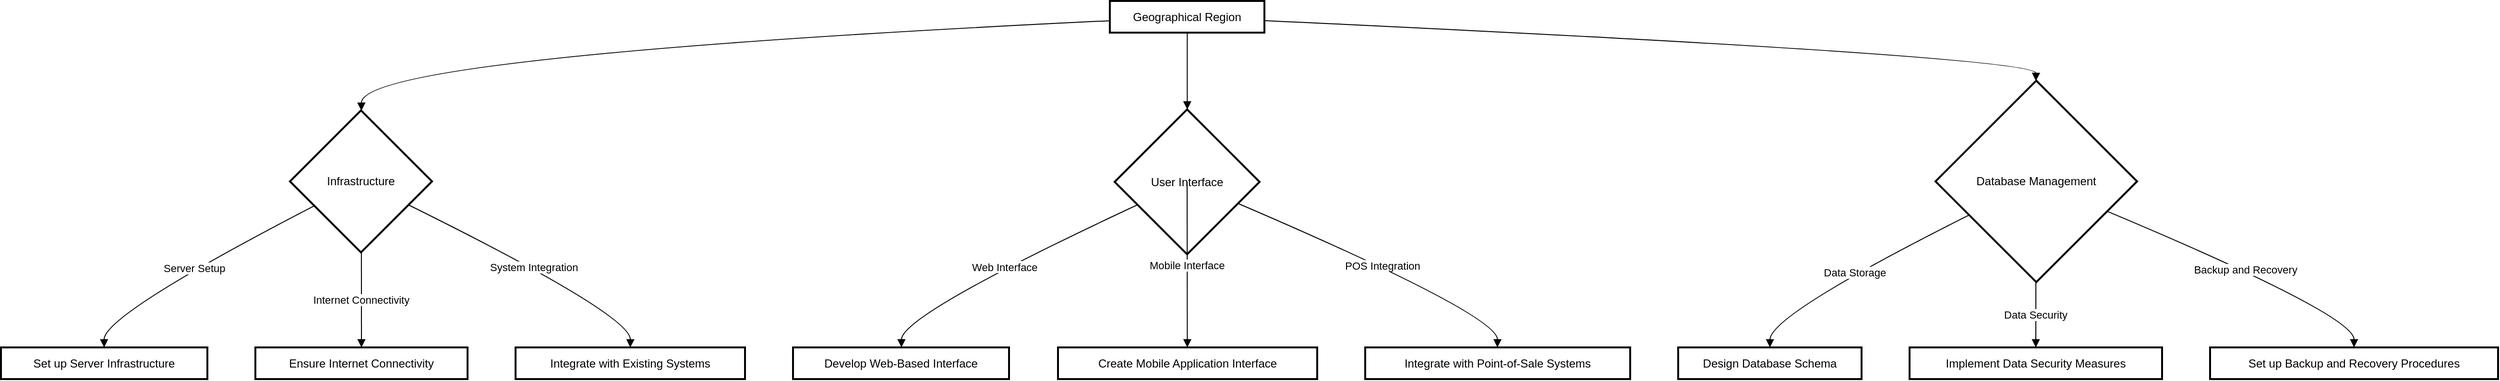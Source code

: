 <mxfile version="24.2.8" type="github">
  <diagram name="Page-1" id="foUpyz5Rv1200K6fPl8f">
    <mxGraphModel dx="2345" dy="1013" grid="1" gridSize="10" guides="1" tooltips="1" connect="1" arrows="1" fold="1" page="1" pageScale="1" pageWidth="850" pageHeight="1100" math="0" shadow="0">
      <root>
        <mxCell id="0" />
        <mxCell id="1" parent="0" />
        <mxCell id="MLqzigVy_reqc0tkFaeo-1" value="Geographical Region" style="whiteSpace=wrap;strokeWidth=2;" vertex="1" parent="1">
          <mxGeometry x="1175" y="20" width="161" height="33" as="geometry" />
        </mxCell>
        <mxCell id="MLqzigVy_reqc0tkFaeo-2" value="Infrastructure" style="rhombus;strokeWidth=2;whiteSpace=wrap;" vertex="1" parent="1">
          <mxGeometry x="321" y="134" width="148" height="148" as="geometry" />
        </mxCell>
        <mxCell id="MLqzigVy_reqc0tkFaeo-3" value="Set up Server Infrastructure" style="whiteSpace=wrap;strokeWidth=2;" vertex="1" parent="1">
          <mxGeometry x="20" y="381" width="215" height="33" as="geometry" />
        </mxCell>
        <mxCell id="MLqzigVy_reqc0tkFaeo-4" value="Ensure Internet Connectivity" style="whiteSpace=wrap;strokeWidth=2;" vertex="1" parent="1">
          <mxGeometry x="285" y="381" width="221" height="33" as="geometry" />
        </mxCell>
        <mxCell id="MLqzigVy_reqc0tkFaeo-5" value="Integrate with Existing Systems" style="whiteSpace=wrap;strokeWidth=2;" vertex="1" parent="1">
          <mxGeometry x="556" y="381" width="239" height="33" as="geometry" />
        </mxCell>
        <mxCell id="MLqzigVy_reqc0tkFaeo-6" value="User Interface" style="rhombus;strokeWidth=2;whiteSpace=wrap;" vertex="1" parent="1">
          <mxGeometry x="1180" y="133" width="151" height="151" as="geometry" />
        </mxCell>
        <mxCell id="MLqzigVy_reqc0tkFaeo-7" value="Develop Web-Based Interface" style="whiteSpace=wrap;strokeWidth=2;" vertex="1" parent="1">
          <mxGeometry x="845" y="381" width="225" height="33" as="geometry" />
        </mxCell>
        <mxCell id="MLqzigVy_reqc0tkFaeo-8" value="Create Mobile Application Interface" style="whiteSpace=wrap;strokeWidth=2;" vertex="1" parent="1">
          <mxGeometry x="1121" y="381" width="270" height="33" as="geometry" />
        </mxCell>
        <mxCell id="MLqzigVy_reqc0tkFaeo-9" value="Integrate with Point-of-Sale Systems" style="whiteSpace=wrap;strokeWidth=2;" vertex="1" parent="1">
          <mxGeometry x="1441" y="381" width="276" height="33" as="geometry" />
        </mxCell>
        <mxCell id="MLqzigVy_reqc0tkFaeo-10" value="Database Management" style="rhombus;strokeWidth=2;whiteSpace=wrap;" vertex="1" parent="1">
          <mxGeometry x="2035" y="103" width="210" height="210" as="geometry" />
        </mxCell>
        <mxCell id="MLqzigVy_reqc0tkFaeo-11" value="Design Database Schema" style="whiteSpace=wrap;strokeWidth=2;" vertex="1" parent="1">
          <mxGeometry x="1767" y="381" width="191" height="33" as="geometry" />
        </mxCell>
        <mxCell id="MLqzigVy_reqc0tkFaeo-12" value="Implement Data Security Measures" style="whiteSpace=wrap;strokeWidth=2;" vertex="1" parent="1">
          <mxGeometry x="2008" y="381" width="263" height="33" as="geometry" />
        </mxCell>
        <mxCell id="MLqzigVy_reqc0tkFaeo-13" value="Set up Backup and Recovery Procedures" style="whiteSpace=wrap;strokeWidth=2;" vertex="1" parent="1">
          <mxGeometry x="2321" y="381" width="300" height="33" as="geometry" />
        </mxCell>
        <mxCell id="MLqzigVy_reqc0tkFaeo-14" value="" style="curved=1;startArrow=none;endArrow=block;exitX=0.001;exitY=0.624;entryX=0.503;entryY=0.001;rounded=0;" edge="1" parent="1" source="MLqzigVy_reqc0tkFaeo-1" target="MLqzigVy_reqc0tkFaeo-2">
          <mxGeometry relative="1" as="geometry">
            <Array as="points">
              <mxPoint x="395" y="78" />
            </Array>
          </mxGeometry>
        </mxCell>
        <mxCell id="MLqzigVy_reqc0tkFaeo-15" value="Server Setup" style="curved=1;startArrow=none;endArrow=block;exitX=0.003;exitY=0.76;entryX=0.5;entryY=0.01;rounded=0;" edge="1" parent="1" source="MLqzigVy_reqc0tkFaeo-2" target="MLqzigVy_reqc0tkFaeo-3">
          <mxGeometry relative="1" as="geometry">
            <Array as="points">
              <mxPoint x="127" y="347" />
            </Array>
          </mxGeometry>
        </mxCell>
        <mxCell id="MLqzigVy_reqc0tkFaeo-16" value="Internet Connectivity" style="curved=1;startArrow=none;endArrow=block;exitX=0.503;exitY=1.001;entryX=0.5;entryY=0.01;rounded=0;" edge="1" parent="1" source="MLqzigVy_reqc0tkFaeo-2" target="MLqzigVy_reqc0tkFaeo-4">
          <mxGeometry relative="1" as="geometry">
            <Array as="points" />
          </mxGeometry>
        </mxCell>
        <mxCell id="MLqzigVy_reqc0tkFaeo-17" value="System Integration" style="curved=1;startArrow=none;endArrow=block;exitX=1.003;exitY=0.749;entryX=0.5;entryY=0.01;rounded=0;" edge="1" parent="1" source="MLqzigVy_reqc0tkFaeo-2" target="MLqzigVy_reqc0tkFaeo-5">
          <mxGeometry relative="1" as="geometry">
            <Array as="points">
              <mxPoint x="676" y="347" />
            </Array>
          </mxGeometry>
        </mxCell>
        <mxCell id="MLqzigVy_reqc0tkFaeo-18" value="" style="curved=1;startArrow=none;endArrow=block;exitX=0.501;exitY=1.012;entryX=0.501;entryY=-0.001;rounded=0;" edge="1" parent="1" source="MLqzigVy_reqc0tkFaeo-1" target="MLqzigVy_reqc0tkFaeo-6">
          <mxGeometry relative="1" as="geometry">
            <Array as="points" />
          </mxGeometry>
        </mxCell>
        <mxCell id="MLqzigVy_reqc0tkFaeo-19" value="Web Interface" style="curved=1;startArrow=none;endArrow=block;exitX=0.003;exitY=0.73;entryX=0.502;entryY=0.01;rounded=0;" edge="1" parent="1" source="MLqzigVy_reqc0tkFaeo-6" target="MLqzigVy_reqc0tkFaeo-7">
          <mxGeometry relative="1" as="geometry">
            <Array as="points">
              <mxPoint x="958" y="347" />
            </Array>
          </mxGeometry>
        </mxCell>
        <mxCell id="MLqzigVy_reqc0tkFaeo-20" value="Mobile Interface" style="curved=1;startArrow=none;endArrow=block;exitX=0.501;exitY=0.996;entryX=0.499;entryY=0.01;rounded=0;" edge="1" parent="1" source="MLqzigVy_reqc0tkFaeo-6" target="MLqzigVy_reqc0tkFaeo-8">
          <mxGeometry relative="1" as="geometry">
            <Array as="points" />
          </mxGeometry>
        </mxCell>
        <mxCell id="MLqzigVy_reqc0tkFaeo-21" value="POS Integration" style="curved=1;startArrow=none;endArrow=block;exitX=1.0;exitY=0.712;entryX=0.499;entryY=0.01;rounded=0;" edge="1" parent="1" source="MLqzigVy_reqc0tkFaeo-6" target="MLqzigVy_reqc0tkFaeo-9">
          <mxGeometry relative="1" as="geometry">
            <Array as="points">
              <mxPoint x="1579" y="347" />
            </Array>
          </mxGeometry>
        </mxCell>
        <mxCell id="MLqzigVy_reqc0tkFaeo-22" value="" style="curved=1;startArrow=none;endArrow=block;exitX=1.002;exitY=0.621;entryX=0.498;entryY=0.002;rounded=0;" edge="1" parent="1" source="MLqzigVy_reqc0tkFaeo-1" target="MLqzigVy_reqc0tkFaeo-10">
          <mxGeometry relative="1" as="geometry">
            <Array as="points">
              <mxPoint x="2140" y="78" />
            </Array>
          </mxGeometry>
        </mxCell>
        <mxCell id="MLqzigVy_reqc0tkFaeo-23" value="Data Storage" style="curved=1;startArrow=none;endArrow=block;exitX=-0.001;exitY=0.751;entryX=0.5;entryY=0.01;rounded=0;" edge="1" parent="1" source="MLqzigVy_reqc0tkFaeo-10" target="MLqzigVy_reqc0tkFaeo-11">
          <mxGeometry relative="1" as="geometry">
            <Array as="points">
              <mxPoint x="1863" y="347" />
            </Array>
          </mxGeometry>
        </mxCell>
        <mxCell id="MLqzigVy_reqc0tkFaeo-24" value="Data Security" style="curved=1;startArrow=none;endArrow=block;exitX=0.498;exitY=1.0;entryX=0.5;entryY=0.01;rounded=0;" edge="1" parent="1" source="MLqzigVy_reqc0tkFaeo-10" target="MLqzigVy_reqc0tkFaeo-12">
          <mxGeometry relative="1" as="geometry">
            <Array as="points" />
          </mxGeometry>
        </mxCell>
        <mxCell id="MLqzigVy_reqc0tkFaeo-25" value="Backup and Recovery" style="curved=1;startArrow=none;endArrow=block;exitX=0.997;exitY=0.71;entryX=0.5;entryY=0.01;rounded=0;" edge="1" parent="1" source="MLqzigVy_reqc0tkFaeo-10" target="MLqzigVy_reqc0tkFaeo-13">
          <mxGeometry relative="1" as="geometry">
            <Array as="points">
              <mxPoint x="2471" y="347" />
            </Array>
          </mxGeometry>
        </mxCell>
      </root>
    </mxGraphModel>
  </diagram>
</mxfile>
